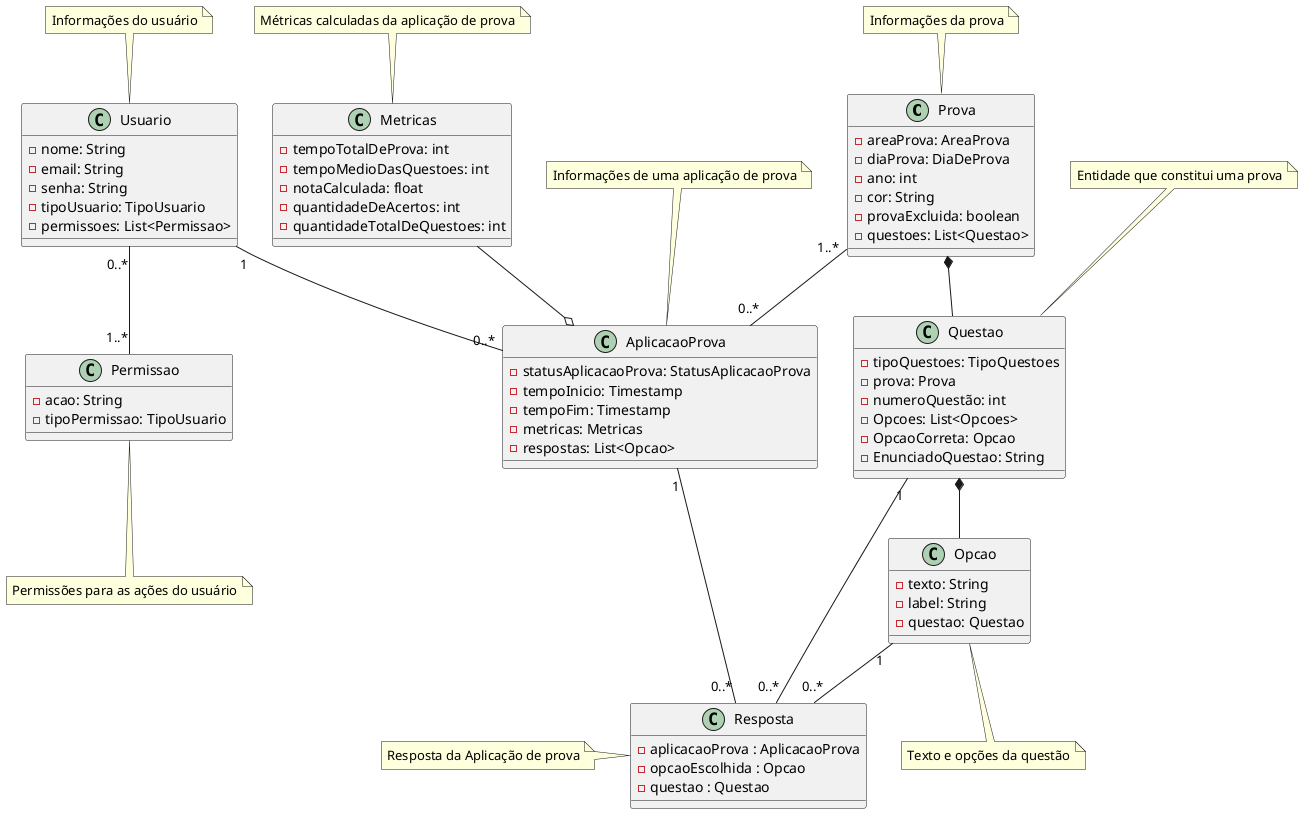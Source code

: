 @startuml

/' CLASSES '/

class Prova{
    - areaProva: AreaProva
    - diaProva: DiaDeProva
    - ano: int
    - cor: String
    - provaExcluida: boolean
    - questoes: List<Questao>
}

class Usuario{
    - nome: String
    - email: String
    - senha: String
    - tipoUsuario: TipoUsuario
    - permissoes: List<Permissao>
}

class Questao{
    - tipoQuestoes: TipoQuestoes
    - prova: Prova
    - numeroQuestão: int
    - Opcoes: List<Opcoes>
    - OpcaoCorreta: Opcao
    - EnunciadoQuestao: String
}

class Metricas{
    - tempoTotalDeProva: int
    - tempoMedioDasQuestoes: int
    - notaCalculada: float
    - quantidadeDeAcertos: int
    - quantidadeTotalDeQuestoes: int
}

class AplicacaoProva{
    - statusAplicacaoProva: StatusAplicacaoProva
    - tempoInicio: Timestamp
    - tempoFim: Timestamp
    - metricas: Metricas
    - respostas: List<Opcao>
}

class Permissao{
    - acao: String
    - tipoPermissao: TipoUsuario
}

class Opcao{
    - texto: String
    - label: String
    - questao: Questao
}
class Resposta{
    - aplicacaoProva : AplicacaoProva
    - opcaoEscolhida : Opcao
    - questao : Questao
}


/' RELAÇÕES '/

Prova "1..*" -- "0..*" AplicacaoProva
Prova  *--  Questao
Questao *--  Opcao


Usuario "1" -- "0..*" AplicacaoProva
Usuario "0..*" -- "1..*" Permissao

Metricas --o AplicacaoProva

AplicacaoProva "1" -- "0..*" Resposta

Opcao "1" -- "0..*" Resposta

Questao "1" -- "0..*" Resposta

/' NOTAS'/

note bottom of Permissao: Permissões para as ações do usuário
note top of Usuario: Informações do usuário
note top of Questao: Entidade que constitui uma prova
note top of Prova : Informações da prova
note top of AplicacaoProva : Informações de uma aplicação de prova
note top of Metricas : Métricas calculadas da aplicação de prova
note bottom of Opcao : Texto e opções da questão
note left of Resposta : Resposta da Aplicação de prova

@enduml
